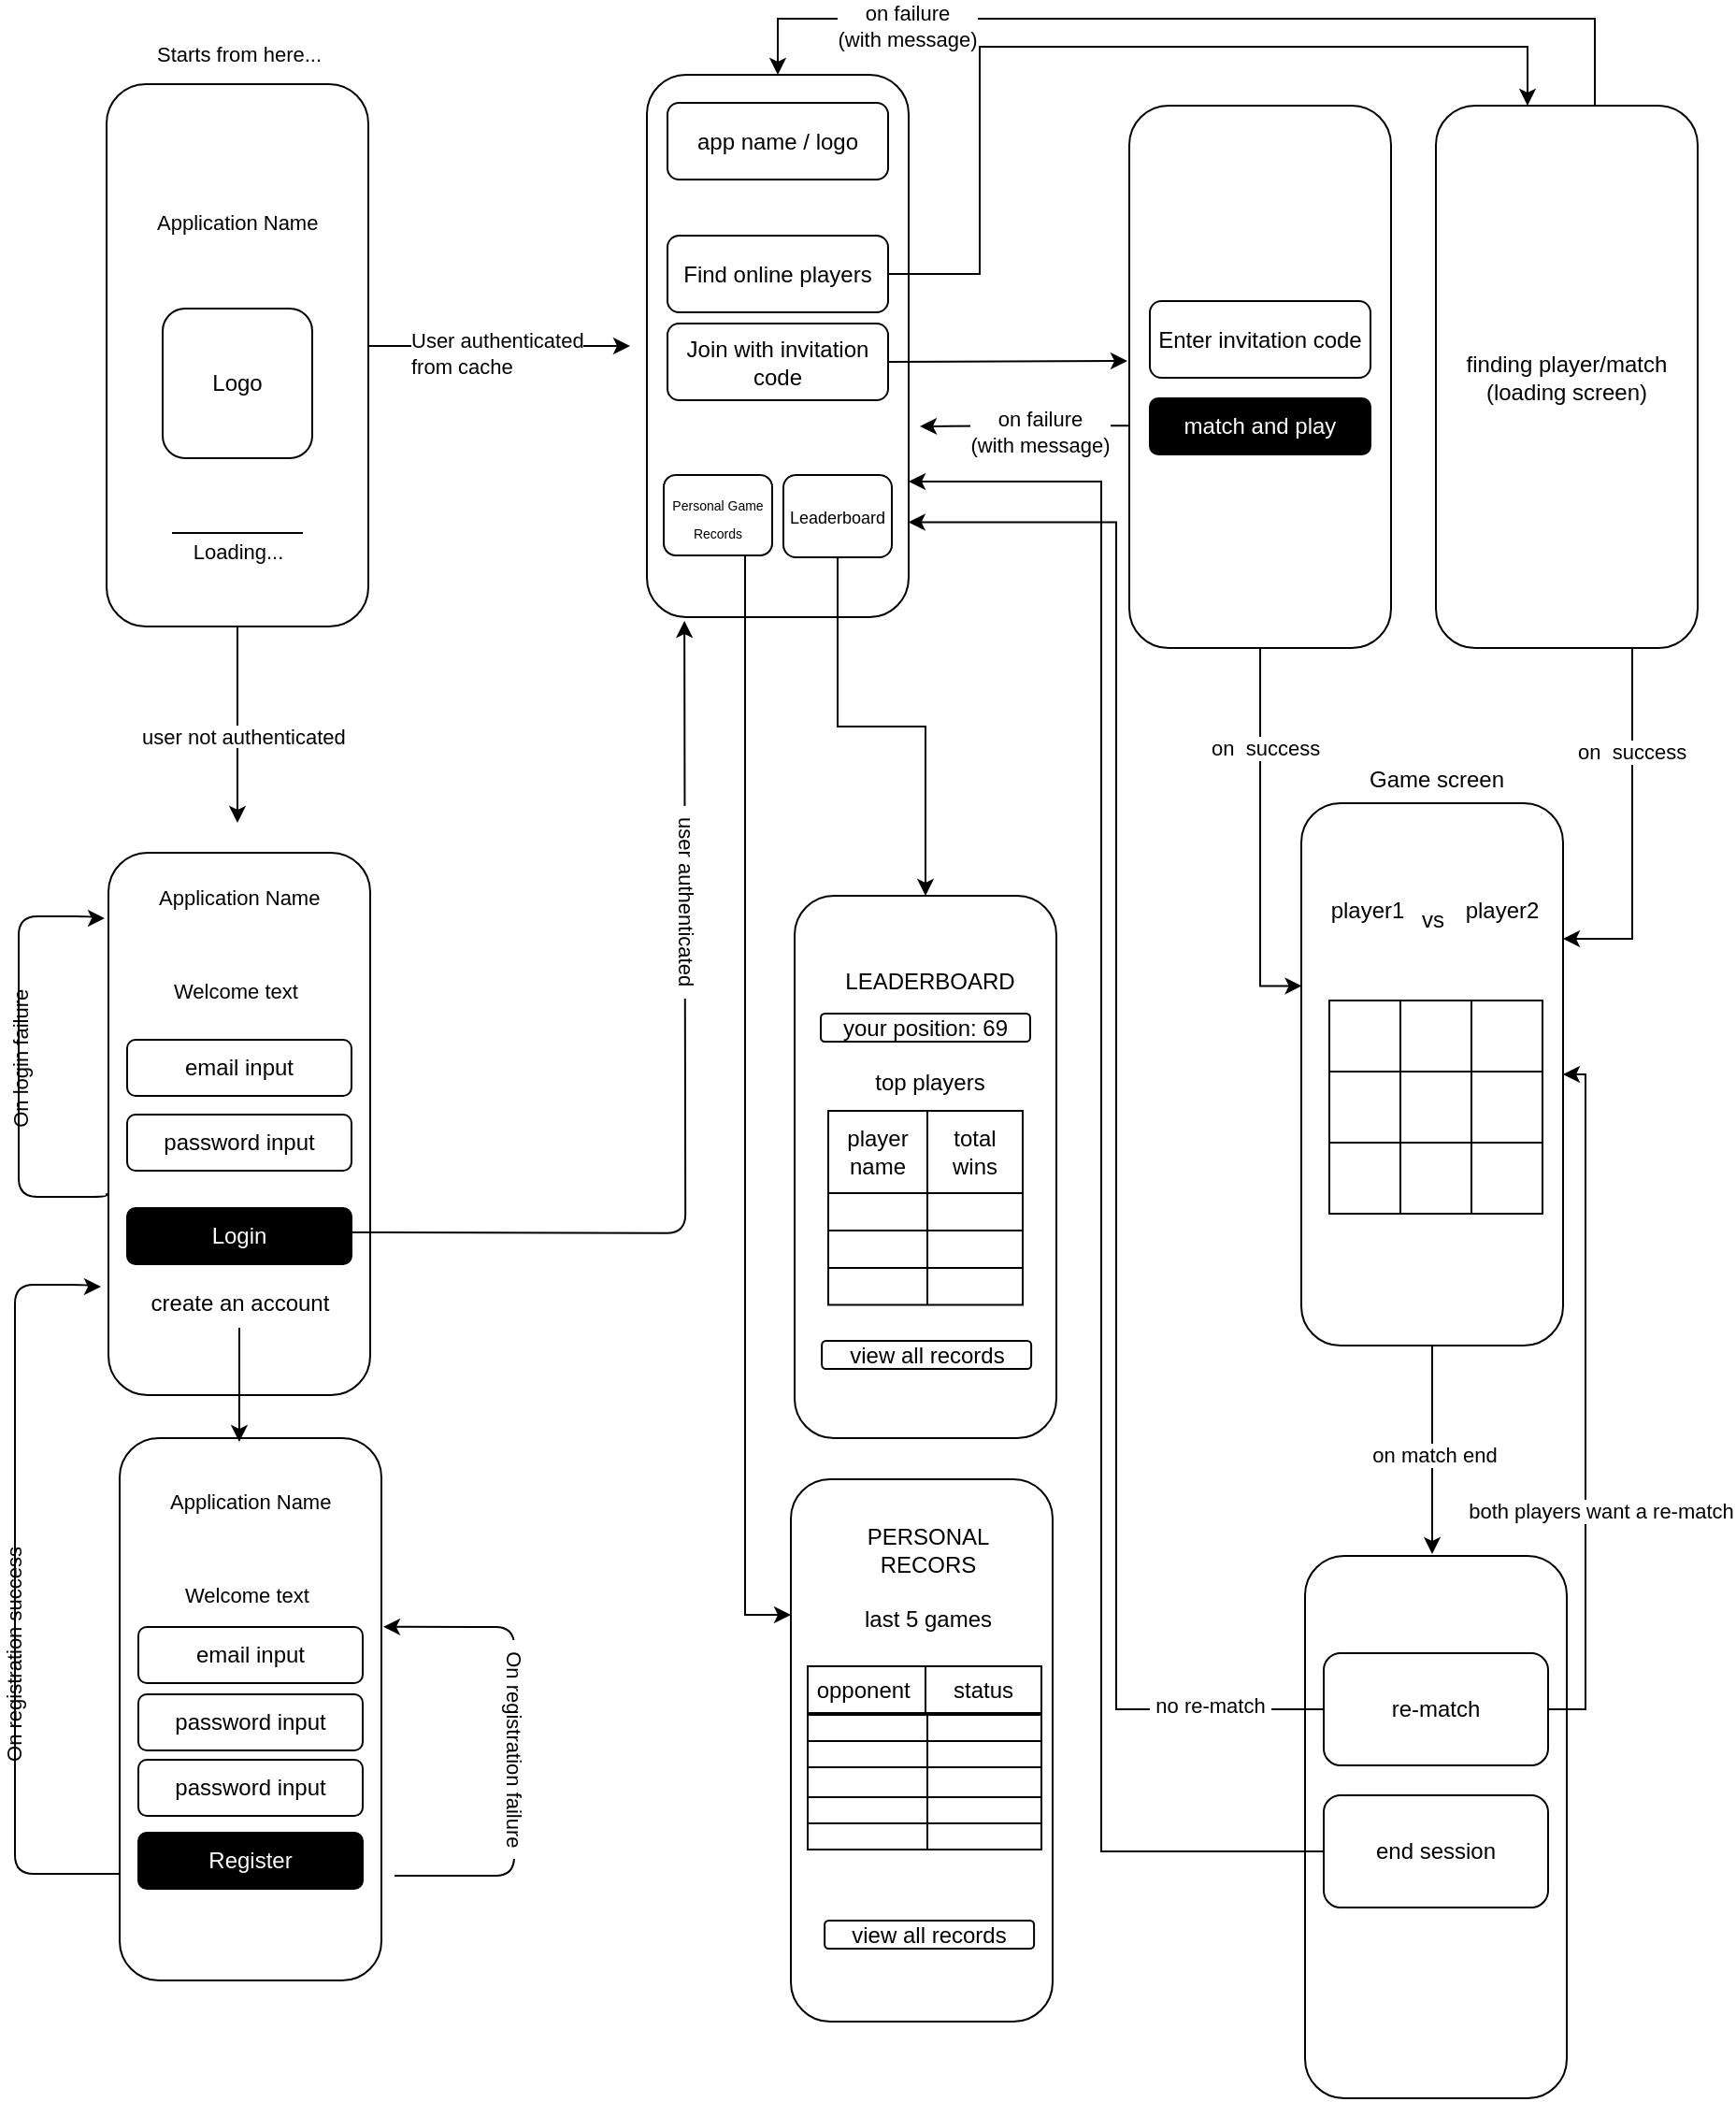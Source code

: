 <mxfile version="22.0.8" type="device">
  <diagram name="Page-1" id="LrJPD_r7MfjsPH3hPV7A">
    <mxGraphModel dx="866" dy="501" grid="0" gridSize="10" guides="1" tooltips="1" connect="1" arrows="1" fold="1" page="1" pageScale="1" pageWidth="583" pageHeight="413" math="0" shadow="0">
      <root>
        <mxCell id="0" />
        <mxCell id="1" parent="0" />
        <mxCell id="ESqMJrH-nv29b6uswro8-9" value="" style="endArrow=classic;html=1;rounded=1;exitX=0.5;exitY=1;exitDx=0;exitDy=0;labelBackgroundColor=none;fontColor=default;" edge="1" parent="1" source="ESqMJrH-nv29b6uswro8-1">
          <mxGeometry width="50" height="50" relative="1" as="geometry">
            <mxPoint x="430" y="471" as="sourcePoint" />
            <mxPoint x="140" y="446" as="targetPoint" />
          </mxGeometry>
        </mxCell>
        <mxCell id="ESqMJrH-nv29b6uswro8-12" value="&lt;div style=&quot;text-align: center;&quot;&gt;&lt;span style=&quot;font-size: 11px; background-color: rgb(255, 255, 255);&quot;&gt;user not authenticated&lt;/span&gt;&lt;/div&gt;" style="text;whiteSpace=wrap;html=1;labelBackgroundColor=none;rounded=1;" vertex="1" parent="1">
          <mxGeometry x="87" y="386" width="112" height="32" as="geometry" />
        </mxCell>
        <mxCell id="ESqMJrH-nv29b6uswro8-13" value="" style="rounded=1;whiteSpace=wrap;html=1;labelBackgroundColor=none;" vertex="1" parent="1">
          <mxGeometry x="359" y="46" width="140" height="290" as="geometry" />
        </mxCell>
        <mxCell id="ESqMJrH-nv29b6uswro8-14" value="&lt;span style=&quot;color: rgb(0, 0, 0); font-family: Helvetica; font-size: 11px; font-style: normal; font-variant-ligatures: normal; font-variant-caps: normal; font-weight: 400; letter-spacing: normal; orphans: 2; text-align: center; text-indent: 0px; text-transform: none; widows: 2; word-spacing: 0px; -webkit-text-stroke-width: 0px; background-color: rgb(255, 255, 255); text-decoration-thickness: initial; text-decoration-style: initial; text-decoration-color: initial; float: none; display: inline !important;&quot;&gt;Starts from here...&lt;/span&gt;" style="text;whiteSpace=wrap;html=1;labelBackgroundColor=none;rounded=1;" vertex="1" parent="1">
          <mxGeometry x="95" y="21" width="115" height="40" as="geometry" />
        </mxCell>
        <mxCell id="ESqMJrH-nv29b6uswro8-15" value="" style="group;labelBackgroundColor=none;rounded=1;" vertex="1" connectable="0" parent="1">
          <mxGeometry x="70" y="51" width="140" height="290" as="geometry" />
        </mxCell>
        <mxCell id="ESqMJrH-nv29b6uswro8-1" value="" style="rounded=1;whiteSpace=wrap;html=1;labelBackgroundColor=none;" vertex="1" parent="ESqMJrH-nv29b6uswro8-15">
          <mxGeometry width="140" height="290" as="geometry" />
        </mxCell>
        <mxCell id="ESqMJrH-nv29b6uswro8-4" value="Logo" style="whiteSpace=wrap;html=1;aspect=fixed;labelBackgroundColor=none;rounded=1;" vertex="1" parent="ESqMJrH-nv29b6uswro8-15">
          <mxGeometry x="30" y="120" width="80" height="80" as="geometry" />
        </mxCell>
        <mxCell id="ESqMJrH-nv29b6uswro8-5" value="" style="endArrow=none;html=1;rounded=1;labelBackgroundColor=none;fontColor=default;" edge="1" parent="ESqMJrH-nv29b6uswro8-15">
          <mxGeometry width="50" height="50" relative="1" as="geometry">
            <mxPoint x="35" y="240" as="sourcePoint" />
            <mxPoint x="105" y="240" as="targetPoint" />
          </mxGeometry>
        </mxCell>
        <mxCell id="ESqMJrH-nv29b6uswro8-7" value="Loading..." style="edgeLabel;html=1;align=center;verticalAlign=middle;resizable=0;points=[];labelBackgroundColor=none;rounded=1;" vertex="1" connectable="0" parent="ESqMJrH-nv29b6uswro8-5">
          <mxGeometry x="0.6" y="-4" relative="1" as="geometry">
            <mxPoint x="-21" y="6" as="offset" />
          </mxGeometry>
        </mxCell>
        <mxCell id="ESqMJrH-nv29b6uswro8-8" value="&lt;span style=&quot;color: rgb(0, 0, 0); font-family: Helvetica; font-size: 11px; font-style: normal; font-variant-ligatures: normal; font-variant-caps: normal; font-weight: 400; letter-spacing: normal; orphans: 2; text-align: center; text-indent: 0px; text-transform: none; widows: 2; word-spacing: 0px; -webkit-text-stroke-width: 0px; background-color: rgb(255, 255, 255); text-decoration-thickness: initial; text-decoration-style: initial; text-decoration-color: initial; float: none; display: inline !important;&quot;&gt;Application Name&lt;/span&gt;" style="text;whiteSpace=wrap;html=1;labelBackgroundColor=none;rounded=1;" vertex="1" parent="ESqMJrH-nv29b6uswro8-15">
          <mxGeometry x="25" y="60" width="90" height="40" as="geometry" />
        </mxCell>
        <mxCell id="ESqMJrH-nv29b6uswro8-18" value="" style="endArrow=classic;html=1;rounded=1;exitX=0.5;exitY=1;exitDx=0;exitDy=0;labelBackgroundColor=none;fontColor=default;" edge="1" parent="1">
          <mxGeometry width="50" height="50" relative="1" as="geometry">
            <mxPoint x="210" y="191" as="sourcePoint" />
            <mxPoint x="350" y="191" as="targetPoint" />
          </mxGeometry>
        </mxCell>
        <mxCell id="ESqMJrH-nv29b6uswro8-28" value="" style="group;labelBackgroundColor=none;rounded=1;" vertex="1" connectable="0" parent="1">
          <mxGeometry x="71" y="462" width="140" height="290" as="geometry" />
        </mxCell>
        <mxCell id="ESqMJrH-nv29b6uswro8-10" value="" style="rounded=1;whiteSpace=wrap;html=1;labelBackgroundColor=none;" vertex="1" parent="ESqMJrH-nv29b6uswro8-28">
          <mxGeometry width="140" height="290" as="geometry" />
        </mxCell>
        <mxCell id="ESqMJrH-nv29b6uswro8-22" value="&lt;span style=&quot;color: rgb(0, 0, 0); font-family: Helvetica; font-size: 11px; font-style: normal; font-variant-ligatures: normal; font-variant-caps: normal; font-weight: 400; letter-spacing: normal; orphans: 2; text-align: center; text-indent: 0px; text-transform: none; widows: 2; word-spacing: 0px; -webkit-text-stroke-width: 0px; background-color: rgb(255, 255, 255); text-decoration-thickness: initial; text-decoration-style: initial; text-decoration-color: initial; float: none; display: inline !important;&quot;&gt;Application Name&lt;/span&gt;" style="text;whiteSpace=wrap;html=1;labelBackgroundColor=none;rounded=1;" vertex="1" parent="ESqMJrH-nv29b6uswro8-28">
          <mxGeometry x="25" y="10" width="90" height="40" as="geometry" />
        </mxCell>
        <mxCell id="ESqMJrH-nv29b6uswro8-23" value="&lt;span style=&quot;color: rgb(0, 0, 0); font-family: Helvetica; font-size: 11px; font-style: normal; font-variant-ligatures: normal; font-variant-caps: normal; font-weight: 400; letter-spacing: normal; orphans: 2; text-align: center; text-indent: 0px; text-transform: none; widows: 2; word-spacing: 0px; -webkit-text-stroke-width: 0px; background-color: rgb(255, 255, 255); text-decoration-thickness: initial; text-decoration-style: initial; text-decoration-color: initial; float: none; display: inline !important;&quot;&gt;Welcome text&lt;/span&gt;" style="text;whiteSpace=wrap;html=1;labelBackgroundColor=none;rounded=1;" vertex="1" parent="ESqMJrH-nv29b6uswro8-28">
          <mxGeometry x="32.5" y="60" width="75" height="40" as="geometry" />
        </mxCell>
        <mxCell id="ESqMJrH-nv29b6uswro8-24" value="email input" style="rounded=1;whiteSpace=wrap;html=1;labelBackgroundColor=none;" vertex="1" parent="ESqMJrH-nv29b6uswro8-28">
          <mxGeometry x="10" y="100" width="120" height="30" as="geometry" />
        </mxCell>
        <mxCell id="ESqMJrH-nv29b6uswro8-25" value="password input" style="rounded=1;whiteSpace=wrap;html=1;labelBackgroundColor=none;" vertex="1" parent="ESqMJrH-nv29b6uswro8-28">
          <mxGeometry x="10" y="140" width="120" height="30" as="geometry" />
        </mxCell>
        <mxCell id="ESqMJrH-nv29b6uswro8-26" value="&lt;font color=&quot;#ffffff&quot;&gt;Login&lt;/font&gt;" style="rounded=1;whiteSpace=wrap;html=1;labelBackgroundColor=none;fillColor=#000000;" vertex="1" parent="ESqMJrH-nv29b6uswro8-28">
          <mxGeometry x="10" y="190" width="120" height="30" as="geometry" />
        </mxCell>
        <mxCell id="ESqMJrH-nv29b6uswro8-43" value="create an account" style="text;html=1;align=center;verticalAlign=middle;resizable=0;points=[];autosize=1;strokeColor=none;fillColor=none;labelBackgroundColor=none;rounded=1;" vertex="1" parent="ESqMJrH-nv29b6uswro8-28">
          <mxGeometry x="13.5" y="228" width="113" height="26" as="geometry" />
        </mxCell>
        <mxCell id="ESqMJrH-nv29b6uswro8-30" value="" style="rounded=1;whiteSpace=wrap;html=1;labelBackgroundColor=none;" vertex="1" parent="1">
          <mxGeometry x="77" y="775" width="140" height="290" as="geometry" />
        </mxCell>
        <mxCell id="ESqMJrH-nv29b6uswro8-36" value="" style="group;labelBackgroundColor=none;rounded=1;" vertex="1" connectable="0" parent="1">
          <mxGeometry x="87" y="795" width="120" height="210" as="geometry" />
        </mxCell>
        <mxCell id="ESqMJrH-nv29b6uswro8-31" value="&lt;span style=&quot;color: rgb(0, 0, 0); font-family: Helvetica; font-size: 11px; font-style: normal; font-variant-ligatures: normal; font-variant-caps: normal; font-weight: 400; letter-spacing: normal; orphans: 2; text-align: center; text-indent: 0px; text-transform: none; widows: 2; word-spacing: 0px; -webkit-text-stroke-width: 0px; background-color: rgb(255, 255, 255); text-decoration-thickness: initial; text-decoration-style: initial; text-decoration-color: initial; float: none; display: inline !important;&quot;&gt;Application Name&lt;/span&gt;" style="text;whiteSpace=wrap;html=1;labelBackgroundColor=none;rounded=1;" vertex="1" parent="ESqMJrH-nv29b6uswro8-36">
          <mxGeometry x="15" width="90" height="40" as="geometry" />
        </mxCell>
        <mxCell id="ESqMJrH-nv29b6uswro8-32" value="&lt;span style=&quot;color: rgb(0, 0, 0); font-family: Helvetica; font-size: 11px; font-style: normal; font-variant-ligatures: normal; font-variant-caps: normal; font-weight: 400; letter-spacing: normal; orphans: 2; text-align: center; text-indent: 0px; text-transform: none; widows: 2; word-spacing: 0px; -webkit-text-stroke-width: 0px; background-color: rgb(255, 255, 255); text-decoration-thickness: initial; text-decoration-style: initial; text-decoration-color: initial; float: none; display: inline !important;&quot;&gt;Welcome text&lt;/span&gt;" style="text;whiteSpace=wrap;html=1;labelBackgroundColor=none;rounded=1;" vertex="1" parent="ESqMJrH-nv29b6uswro8-36">
          <mxGeometry x="22.5" y="50" width="75" height="40" as="geometry" />
        </mxCell>
        <mxCell id="ESqMJrH-nv29b6uswro8-33" value="email input" style="rounded=1;whiteSpace=wrap;html=1;labelBackgroundColor=none;" vertex="1" parent="ESqMJrH-nv29b6uswro8-36">
          <mxGeometry y="81" width="120" height="30" as="geometry" />
        </mxCell>
        <mxCell id="ESqMJrH-nv29b6uswro8-34" value="password input" style="rounded=1;whiteSpace=wrap;html=1;labelBackgroundColor=none;" vertex="1" parent="ESqMJrH-nv29b6uswro8-36">
          <mxGeometry y="117" width="120" height="30" as="geometry" />
        </mxCell>
        <mxCell id="ESqMJrH-nv29b6uswro8-42" value="password input" style="rounded=1;whiteSpace=wrap;html=1;labelBackgroundColor=none;" vertex="1" parent="ESqMJrH-nv29b6uswro8-36">
          <mxGeometry y="152" width="120" height="30" as="geometry" />
        </mxCell>
        <mxCell id="ESqMJrH-nv29b6uswro8-35" value="&lt;font color=&quot;#ffffff&quot;&gt;Register&lt;/font&gt;" style="rounded=1;whiteSpace=wrap;html=1;labelBackgroundColor=none;fillColor=#000000;" vertex="1" parent="1">
          <mxGeometry x="87" y="986" width="120" height="30" as="geometry" />
        </mxCell>
        <mxCell id="ESqMJrH-nv29b6uswro8-21" style="edgeStyle=orthogonalEdgeStyle;rounded=1;orthogonalLoop=1;jettySize=auto;html=1;entryX=0.5;entryY=1;entryDx=0;entryDy=0;exitX=1.021;exitY=0.71;exitDx=0;exitDy=0;exitPerimeter=0;labelBackgroundColor=none;fontColor=default;" edge="1" parent="1">
          <mxGeometry relative="1" as="geometry">
            <mxPoint x="379.06" y="338" as="targetPoint" />
            <mxPoint x="164.0" y="664.9" as="sourcePoint" />
          </mxGeometry>
        </mxCell>
        <mxCell id="ESqMJrH-nv29b6uswro8-45" value="" style="endArrow=classic;html=1;rounded=1;entryX=0.457;entryY=0.007;entryDx=0;entryDy=0;entryPerimeter=0;labelBackgroundColor=none;fontColor=default;" edge="1" parent="1" source="ESqMJrH-nv29b6uswro8-43" target="ESqMJrH-nv29b6uswro8-30">
          <mxGeometry width="50" height="50" relative="1" as="geometry">
            <mxPoint x="309" y="845" as="sourcePoint" />
            <mxPoint x="359" y="795" as="targetPoint" />
          </mxGeometry>
        </mxCell>
        <mxCell id="ESqMJrH-nv29b6uswro8-48" value="&lt;div style=&quot;text-align: center;&quot;&gt;&lt;span style=&quot;font-size: 11px; background-color: rgb(255, 255, 255);&quot;&gt;&amp;nbsp; user authenticated&amp;nbsp;&amp;nbsp;&lt;/span&gt;&lt;/div&gt;" style="text;whiteSpace=wrap;html=1;direction=west;rotation=90;labelBackgroundColor=none;rounded=1;" vertex="1" parent="1">
          <mxGeometry x="302.06" y="490" width="147" height="37" as="geometry" />
        </mxCell>
        <mxCell id="ESqMJrH-nv29b6uswro8-54" style="edgeStyle=orthogonalEdgeStyle;rounded=1;orthogonalLoop=1;jettySize=auto;html=1;exitX=0;exitY=0.25;exitDx=0;exitDy=0;labelBackgroundColor=none;fontColor=default;" edge="1" parent="1">
          <mxGeometry relative="1" as="geometry">
            <mxPoint x="67" y="694" as="targetPoint" />
            <mxPoint x="77" y="1008" as="sourcePoint" />
            <Array as="points">
              <mxPoint x="21" y="1008" />
              <mxPoint x="21" y="693" />
              <mxPoint x="61" y="693" />
              <mxPoint x="61" y="694" />
            </Array>
          </mxGeometry>
        </mxCell>
        <mxCell id="ESqMJrH-nv29b6uswro8-56" value="&amp;nbsp; On registration success&amp;nbsp;&amp;nbsp;" style="edgeLabel;html=1;align=center;verticalAlign=middle;resizable=0;points=[];rotation=270;labelBackgroundColor=none;rounded=1;" vertex="1" connectable="0" parent="ESqMJrH-nv29b6uswro8-54">
          <mxGeometry x="-0.843" y="3" relative="1" as="geometry">
            <mxPoint x="-24" y="-120" as="offset" />
          </mxGeometry>
        </mxCell>
        <mxCell id="ESqMJrH-nv29b6uswro8-61" value="" style="endArrow=classic;html=1;rounded=1;entryX=1.007;entryY=0.348;entryDx=0;entryDy=0;entryPerimeter=0;labelBackgroundColor=none;fontColor=default;" edge="1" parent="1" target="ESqMJrH-nv29b6uswro8-30">
          <mxGeometry width="50" height="50" relative="1" as="geometry">
            <mxPoint x="224" y="1009" as="sourcePoint" />
            <mxPoint x="235" y="873" as="targetPoint" />
            <Array as="points">
              <mxPoint x="288" y="1009" />
              <mxPoint x="288" y="876" />
            </Array>
          </mxGeometry>
        </mxCell>
        <mxCell id="ESqMJrH-nv29b6uswro8-62" value="&lt;span style=&quot;color: rgb(0, 0, 0); font-family: Helvetica; font-size: 11px; font-style: normal; font-variant-ligatures: normal; font-variant-caps: normal; font-weight: 400; letter-spacing: normal; orphans: 2; text-align: center; text-indent: 0px; text-transform: none; widows: 2; word-spacing: 0px; -webkit-text-stroke-width: 0px; background-color: rgb(255, 255, 255); text-decoration-thickness: initial; text-decoration-style: initial; text-decoration-color: initial; float: none; display: inline !important;&quot;&gt;&amp;nbsp; On registration failure&amp;nbsp;&amp;nbsp;&lt;/span&gt;" style="text;whiteSpace=wrap;html=1;rotation=90;labelBackgroundColor=none;rounded=1;" vertex="1" parent="1">
          <mxGeometry x="209.003" y="938.004" width="150" height="36" as="geometry" />
        </mxCell>
        <mxCell id="ESqMJrH-nv29b6uswro8-75" style="edgeStyle=orthogonalEdgeStyle;rounded=1;orthogonalLoop=1;jettySize=auto;html=1;exitX=-0.007;exitY=0.628;exitDx=0;exitDy=0;exitPerimeter=0;labelBackgroundColor=none;fontColor=default;" edge="1" parent="1" source="ESqMJrH-nv29b6uswro8-10">
          <mxGeometry relative="1" as="geometry">
            <mxPoint x="69" y="497" as="targetPoint" />
            <mxPoint x="79" y="811" as="sourcePoint" />
            <Array as="points">
              <mxPoint x="70" y="646" />
              <mxPoint x="23" y="646" />
              <mxPoint x="23" y="496" />
              <mxPoint x="63" y="496" />
            </Array>
          </mxGeometry>
        </mxCell>
        <mxCell id="ESqMJrH-nv29b6uswro8-76" value="&amp;nbsp; On login failure&amp;nbsp;&amp;nbsp;" style="edgeLabel;html=1;align=center;verticalAlign=middle;resizable=0;points=[];rotation=270;labelBackgroundColor=none;rounded=1;" vertex="1" connectable="0" parent="ESqMJrH-nv29b6uswro8-75">
          <mxGeometry x="-0.843" y="3" relative="1" as="geometry">
            <mxPoint x="-29" y="-76" as="offset" />
          </mxGeometry>
        </mxCell>
        <mxCell id="ESqMJrH-nv29b6uswro8-78" value="app name / logo" style="rounded=1;whiteSpace=wrap;html=1;labelBackgroundColor=none;" vertex="1" parent="1">
          <mxGeometry x="370" y="61" width="118" height="41" as="geometry" />
        </mxCell>
        <mxCell id="ESqMJrH-nv29b6uswro8-17" value="&lt;span style=&quot;color: rgb(0, 0, 0); font-family: Helvetica; font-size: 11px; font-style: normal; font-variant-ligatures: normal; font-variant-caps: normal; font-weight: 400; letter-spacing: normal; orphans: 2; text-align: center; text-indent: 0px; text-transform: none; widows: 2; word-spacing: 0px; -webkit-text-stroke-width: 0px; background-color: rgb(255, 255, 255); text-decoration-thickness: initial; text-decoration-style: initial; text-decoration-color: initial; float: none; display: inline !important;&quot;&gt;User authenticated from cache&lt;/span&gt;" style="text;whiteSpace=wrap;html=1;labelBackgroundColor=none;rounded=1;" vertex="1" parent="1">
          <mxGeometry x="231" y="174" width="115" height="40" as="geometry" />
        </mxCell>
        <mxCell id="ESqMJrH-nv29b6uswro8-103" style="edgeStyle=orthogonalEdgeStyle;rounded=0;orthogonalLoop=1;jettySize=auto;html=1;exitX=1;exitY=0.5;exitDx=0;exitDy=0;" edge="1" parent="1" source="ESqMJrH-nv29b6uswro8-86" target="ESqMJrH-nv29b6uswro8-93">
          <mxGeometry relative="1" as="geometry">
            <mxPoint x="829" y="31" as="targetPoint" />
            <Array as="points">
              <mxPoint x="537" y="152" />
              <mxPoint x="537" y="31" />
              <mxPoint x="830" y="31" />
            </Array>
          </mxGeometry>
        </mxCell>
        <mxCell id="ESqMJrH-nv29b6uswro8-86" value="Find online players" style="rounded=1;whiteSpace=wrap;html=1;labelBackgroundColor=none;" vertex="1" parent="1">
          <mxGeometry x="370" y="132" width="118" height="41" as="geometry" />
        </mxCell>
        <mxCell id="ESqMJrH-nv29b6uswro8-101" style="edgeStyle=orthogonalEdgeStyle;rounded=0;orthogonalLoop=1;jettySize=auto;html=1;exitX=1;exitY=0.5;exitDx=0;exitDy=0;" edge="1" parent="1" source="ESqMJrH-nv29b6uswro8-87">
          <mxGeometry relative="1" as="geometry">
            <mxPoint x="616" y="199" as="targetPoint" />
          </mxGeometry>
        </mxCell>
        <mxCell id="ESqMJrH-nv29b6uswro8-87" value="Join with invitation code" style="rounded=1;whiteSpace=wrap;html=1;labelBackgroundColor=none;" vertex="1" parent="1">
          <mxGeometry x="370" y="179" width="118" height="41" as="geometry" />
        </mxCell>
        <mxCell id="ESqMJrH-nv29b6uswro8-142" style="edgeStyle=orthogonalEdgeStyle;rounded=0;orthogonalLoop=1;jettySize=auto;html=1;exitX=0.75;exitY=1;exitDx=0;exitDy=0;entryX=0;entryY=0.25;entryDx=0;entryDy=0;" edge="1" parent="1" source="ESqMJrH-nv29b6uswro8-88" target="ESqMJrH-nv29b6uswro8-141">
          <mxGeometry relative="1" as="geometry" />
        </mxCell>
        <mxCell id="ESqMJrH-nv29b6uswro8-88" value="&lt;font style=&quot;font-size: 7px;&quot;&gt;Personal Game Records&lt;/font&gt;" style="rounded=1;whiteSpace=wrap;html=1;labelBackgroundColor=none;" vertex="1" parent="1">
          <mxGeometry x="368" y="260" width="58" height="43" as="geometry" />
        </mxCell>
        <mxCell id="ESqMJrH-nv29b6uswro8-163" style="edgeStyle=orthogonalEdgeStyle;rounded=0;orthogonalLoop=1;jettySize=auto;html=1;exitX=0.5;exitY=1;exitDx=0;exitDy=0;" edge="1" parent="1" source="ESqMJrH-nv29b6uswro8-89" target="ESqMJrH-nv29b6uswro8-161">
          <mxGeometry relative="1" as="geometry" />
        </mxCell>
        <mxCell id="ESqMJrH-nv29b6uswro8-89" value="&lt;font style=&quot;font-size: 9px;&quot;&gt;Leaderboard&lt;/font&gt;" style="rounded=1;whiteSpace=wrap;html=1;labelBackgroundColor=none;" vertex="1" parent="1">
          <mxGeometry x="432" y="260" width="58" height="44" as="geometry" />
        </mxCell>
        <mxCell id="ESqMJrH-nv29b6uswro8-90" value="" style="rounded=1;whiteSpace=wrap;html=1;labelBackgroundColor=none;" vertex="1" parent="1">
          <mxGeometry x="709" y="435.5" width="140" height="290" as="geometry" />
        </mxCell>
        <mxCell id="ESqMJrH-nv29b6uswro8-92" value="Game screen" style="text;html=1;align=center;verticalAlign=middle;resizable=0;points=[];autosize=1;strokeColor=none;fillColor=none;labelBackgroundColor=none;rounded=1;" vertex="1" parent="1">
          <mxGeometry x="736" y="409.5" width="90" height="26" as="geometry" />
        </mxCell>
        <mxCell id="ESqMJrH-nv29b6uswro8-120" style="edgeStyle=orthogonalEdgeStyle;rounded=0;orthogonalLoop=1;jettySize=auto;html=1;exitX=0.75;exitY=0;exitDx=0;exitDy=0;entryX=0.5;entryY=0;entryDx=0;entryDy=0;" edge="1" parent="1" source="ESqMJrH-nv29b6uswro8-93" target="ESqMJrH-nv29b6uswro8-13">
          <mxGeometry relative="1" as="geometry">
            <Array as="points">
              <mxPoint x="866" y="16" />
              <mxPoint x="429" y="16" />
            </Array>
          </mxGeometry>
        </mxCell>
        <mxCell id="ESqMJrH-nv29b6uswro8-124" style="edgeStyle=orthogonalEdgeStyle;rounded=0;orthogonalLoop=1;jettySize=auto;html=1;exitX=0.75;exitY=1;exitDx=0;exitDy=0;entryX=1;entryY=0.25;entryDx=0;entryDy=0;" edge="1" parent="1" source="ESqMJrH-nv29b6uswro8-93" target="ESqMJrH-nv29b6uswro8-90">
          <mxGeometry relative="1" as="geometry" />
        </mxCell>
        <mxCell id="ESqMJrH-nv29b6uswro8-93" value="finding player/match&lt;br&gt;(loading screen)" style="rounded=1;whiteSpace=wrap;html=1;labelBackgroundColor=none;" vertex="1" parent="1">
          <mxGeometry x="781" y="62.5" width="140" height="290" as="geometry" />
        </mxCell>
        <mxCell id="ESqMJrH-nv29b6uswro8-112" style="edgeStyle=orthogonalEdgeStyle;rounded=0;orthogonalLoop=1;jettySize=auto;html=1;exitX=0.5;exitY=1;exitDx=0;exitDy=0;entryX=0.002;entryY=0.337;entryDx=0;entryDy=0;entryPerimeter=0;" edge="1" parent="1" source="ESqMJrH-nv29b6uswro8-99" target="ESqMJrH-nv29b6uswro8-90">
          <mxGeometry relative="1" as="geometry">
            <mxPoint x="687.037" y="527.389" as="targetPoint" />
          </mxGeometry>
        </mxCell>
        <mxCell id="ESqMJrH-nv29b6uswro8-113" value="&amp;nbsp;on&amp;nbsp; success" style="edgeLabel;html=1;align=center;verticalAlign=middle;resizable=0;points=[];" vertex="1" connectable="0" parent="ESqMJrH-nv29b6uswro8-112">
          <mxGeometry x="-0.233" y="4" relative="1" as="geometry">
            <mxPoint x="-3" y="-25" as="offset" />
          </mxGeometry>
        </mxCell>
        <mxCell id="ESqMJrH-nv29b6uswro8-125" value="&amp;nbsp;on&amp;nbsp; success" style="edgeLabel;html=1;align=center;verticalAlign=middle;resizable=0;points=[];" vertex="1" connectable="0" parent="ESqMJrH-nv29b6uswro8-112">
          <mxGeometry x="-0.233" y="4" relative="1" as="geometry">
            <mxPoint x="193" y="-23" as="offset" />
          </mxGeometry>
        </mxCell>
        <mxCell id="ESqMJrH-nv29b6uswro8-99" value="" style="rounded=1;whiteSpace=wrap;html=1;labelBackgroundColor=none;" vertex="1" parent="1">
          <mxGeometry x="617" y="62.5" width="140" height="290" as="geometry" />
        </mxCell>
        <mxCell id="ESqMJrH-nv29b6uswro8-105" value="Enter invitation code" style="rounded=1;whiteSpace=wrap;html=1;labelBackgroundColor=none;" vertex="1" parent="1">
          <mxGeometry x="628" y="167" width="118" height="41" as="geometry" />
        </mxCell>
        <mxCell id="ESqMJrH-nv29b6uswro8-106" value="&lt;font color=&quot;#ffffff&quot;&gt;match and play&lt;/font&gt;" style="rounded=1;whiteSpace=wrap;html=1;labelBackgroundColor=none;fillColor=#000000;" vertex="1" parent="1">
          <mxGeometry x="628" y="219" width="118" height="30" as="geometry" />
        </mxCell>
        <mxCell id="ESqMJrH-nv29b6uswro8-114" style="edgeStyle=orthogonalEdgeStyle;rounded=0;orthogonalLoop=1;jettySize=auto;html=1;exitX=0;exitY=0.59;exitDx=0;exitDy=0;exitPerimeter=0;" edge="1" parent="1" source="ESqMJrH-nv29b6uswro8-99">
          <mxGeometry relative="1" as="geometry">
            <mxPoint x="505" y="234" as="targetPoint" />
            <mxPoint x="594" y="234" as="sourcePoint" />
          </mxGeometry>
        </mxCell>
        <mxCell id="ESqMJrH-nv29b6uswro8-117" value="&amp;nbsp;on failure&amp;nbsp;&lt;br&gt;(with message)" style="edgeLabel;html=1;align=center;verticalAlign=middle;resizable=0;points=[];" vertex="1" connectable="0" parent="ESqMJrH-nv29b6uswro8-114">
          <mxGeometry x="0.039" y="2" relative="1" as="geometry">
            <mxPoint x="9" as="offset" />
          </mxGeometry>
        </mxCell>
        <mxCell id="ESqMJrH-nv29b6uswro8-118" value="&amp;nbsp;on failure&amp;nbsp;&lt;br&gt;(with message)" style="edgeLabel;html=1;align=center;verticalAlign=middle;resizable=0;points=[];" vertex="1" connectable="0" parent="ESqMJrH-nv29b6uswro8-114">
          <mxGeometry x="0.039" y="2" relative="1" as="geometry">
            <mxPoint x="-62" y="-217" as="offset" />
          </mxGeometry>
        </mxCell>
        <mxCell id="ESqMJrH-nv29b6uswro8-126" value="" style="shape=table;startSize=0;container=1;collapsible=0;childLayout=tableLayout;" vertex="1" parent="1">
          <mxGeometry x="724" y="541" width="114" height="114" as="geometry" />
        </mxCell>
        <mxCell id="ESqMJrH-nv29b6uswro8-127" value="" style="shape=tableRow;horizontal=0;startSize=0;swimlaneHead=0;swimlaneBody=0;strokeColor=inherit;top=0;left=0;bottom=0;right=0;collapsible=0;dropTarget=0;fillColor=none;points=[[0,0.5],[1,0.5]];portConstraint=eastwest;" vertex="1" parent="ESqMJrH-nv29b6uswro8-126">
          <mxGeometry width="114" height="38" as="geometry" />
        </mxCell>
        <mxCell id="ESqMJrH-nv29b6uswro8-128" value="" style="shape=partialRectangle;html=1;whiteSpace=wrap;connectable=0;strokeColor=inherit;overflow=hidden;fillColor=none;top=0;left=0;bottom=0;right=0;pointerEvents=1;" vertex="1" parent="ESqMJrH-nv29b6uswro8-127">
          <mxGeometry width="38" height="38" as="geometry">
            <mxRectangle width="38" height="38" as="alternateBounds" />
          </mxGeometry>
        </mxCell>
        <mxCell id="ESqMJrH-nv29b6uswro8-129" value="" style="shape=partialRectangle;html=1;whiteSpace=wrap;connectable=0;strokeColor=inherit;overflow=hidden;fillColor=none;top=0;left=0;bottom=0;right=0;pointerEvents=1;" vertex="1" parent="ESqMJrH-nv29b6uswro8-127">
          <mxGeometry x="38" width="38" height="38" as="geometry">
            <mxRectangle width="38" height="38" as="alternateBounds" />
          </mxGeometry>
        </mxCell>
        <mxCell id="ESqMJrH-nv29b6uswro8-130" value="" style="shape=partialRectangle;html=1;whiteSpace=wrap;connectable=0;strokeColor=inherit;overflow=hidden;fillColor=none;top=0;left=0;bottom=0;right=0;pointerEvents=1;" vertex="1" parent="ESqMJrH-nv29b6uswro8-127">
          <mxGeometry x="76" width="38" height="38" as="geometry">
            <mxRectangle width="38" height="38" as="alternateBounds" />
          </mxGeometry>
        </mxCell>
        <mxCell id="ESqMJrH-nv29b6uswro8-131" value="" style="shape=tableRow;horizontal=0;startSize=0;swimlaneHead=0;swimlaneBody=0;strokeColor=inherit;top=0;left=0;bottom=0;right=0;collapsible=0;dropTarget=0;fillColor=none;points=[[0,0.5],[1,0.5]];portConstraint=eastwest;" vertex="1" parent="ESqMJrH-nv29b6uswro8-126">
          <mxGeometry y="38" width="114" height="38" as="geometry" />
        </mxCell>
        <mxCell id="ESqMJrH-nv29b6uswro8-132" value="" style="shape=partialRectangle;html=1;whiteSpace=wrap;connectable=0;strokeColor=inherit;overflow=hidden;fillColor=none;top=0;left=0;bottom=0;right=0;pointerEvents=1;" vertex="1" parent="ESqMJrH-nv29b6uswro8-131">
          <mxGeometry width="38" height="38" as="geometry">
            <mxRectangle width="38" height="38" as="alternateBounds" />
          </mxGeometry>
        </mxCell>
        <mxCell id="ESqMJrH-nv29b6uswro8-133" value="" style="shape=partialRectangle;html=1;whiteSpace=wrap;connectable=0;strokeColor=inherit;overflow=hidden;fillColor=none;top=0;left=0;bottom=0;right=0;pointerEvents=1;" vertex="1" parent="ESqMJrH-nv29b6uswro8-131">
          <mxGeometry x="38" width="38" height="38" as="geometry">
            <mxRectangle width="38" height="38" as="alternateBounds" />
          </mxGeometry>
        </mxCell>
        <mxCell id="ESqMJrH-nv29b6uswro8-134" value="" style="shape=partialRectangle;html=1;whiteSpace=wrap;connectable=0;strokeColor=inherit;overflow=hidden;fillColor=none;top=0;left=0;bottom=0;right=0;pointerEvents=1;" vertex="1" parent="ESqMJrH-nv29b6uswro8-131">
          <mxGeometry x="76" width="38" height="38" as="geometry">
            <mxRectangle width="38" height="38" as="alternateBounds" />
          </mxGeometry>
        </mxCell>
        <mxCell id="ESqMJrH-nv29b6uswro8-135" value="" style="shape=tableRow;horizontal=0;startSize=0;swimlaneHead=0;swimlaneBody=0;strokeColor=inherit;top=0;left=0;bottom=0;right=0;collapsible=0;dropTarget=0;fillColor=none;points=[[0,0.5],[1,0.5]];portConstraint=eastwest;" vertex="1" parent="ESqMJrH-nv29b6uswro8-126">
          <mxGeometry y="76" width="114" height="38" as="geometry" />
        </mxCell>
        <mxCell id="ESqMJrH-nv29b6uswro8-136" value="" style="shape=partialRectangle;html=1;whiteSpace=wrap;connectable=0;strokeColor=inherit;overflow=hidden;fillColor=none;top=0;left=0;bottom=0;right=0;pointerEvents=1;" vertex="1" parent="ESqMJrH-nv29b6uswro8-135">
          <mxGeometry width="38" height="38" as="geometry">
            <mxRectangle width="38" height="38" as="alternateBounds" />
          </mxGeometry>
        </mxCell>
        <mxCell id="ESqMJrH-nv29b6uswro8-137" value="" style="shape=partialRectangle;html=1;whiteSpace=wrap;connectable=0;strokeColor=inherit;overflow=hidden;fillColor=none;top=0;left=0;bottom=0;right=0;pointerEvents=1;" vertex="1" parent="ESqMJrH-nv29b6uswro8-135">
          <mxGeometry x="38" width="38" height="38" as="geometry">
            <mxRectangle width="38" height="38" as="alternateBounds" />
          </mxGeometry>
        </mxCell>
        <mxCell id="ESqMJrH-nv29b6uswro8-138" value="" style="shape=partialRectangle;html=1;whiteSpace=wrap;connectable=0;strokeColor=inherit;overflow=hidden;fillColor=none;top=0;left=0;bottom=0;right=0;pointerEvents=1;" vertex="1" parent="ESqMJrH-nv29b6uswro8-135">
          <mxGeometry x="76" width="38" height="38" as="geometry">
            <mxRectangle width="38" height="38" as="alternateBounds" />
          </mxGeometry>
        </mxCell>
        <mxCell id="ESqMJrH-nv29b6uswro8-139" value="player1" style="text;html=1;align=center;verticalAlign=middle;resizable=0;points=[];autosize=1;strokeColor=none;fillColor=none;" vertex="1" parent="1">
          <mxGeometry x="715" y="480" width="57" height="26" as="geometry" />
        </mxCell>
        <mxCell id="ESqMJrH-nv29b6uswro8-140" value="player2" style="text;html=1;align=center;verticalAlign=middle;resizable=0;points=[];autosize=1;strokeColor=none;fillColor=none;" vertex="1" parent="1">
          <mxGeometry x="787" y="480" width="57" height="26" as="geometry" />
        </mxCell>
        <mxCell id="ESqMJrH-nv29b6uswro8-141" value="" style="rounded=1;whiteSpace=wrap;html=1;labelBackgroundColor=none;" vertex="1" parent="1">
          <mxGeometry x="436" y="797" width="140" height="290" as="geometry" />
        </mxCell>
        <mxCell id="ESqMJrH-nv29b6uswro8-143" value="last 5 games" style="text;html=1;align=center;verticalAlign=middle;resizable=0;points=[];autosize=1;strokeColor=none;fillColor=none;" vertex="1" parent="1">
          <mxGeometry x="465.56" y="859" width="86" height="26" as="geometry" />
        </mxCell>
        <mxCell id="ESqMJrH-nv29b6uswro8-150" value="" style="shape=table;startSize=0;container=1;collapsible=0;childLayout=tableLayout;" vertex="1" parent="1">
          <mxGeometry x="445" y="897" width="125" height="25" as="geometry" />
        </mxCell>
        <mxCell id="ESqMJrH-nv29b6uswro8-151" value="" style="shape=tableRow;horizontal=0;startSize=0;swimlaneHead=0;swimlaneBody=0;strokeColor=inherit;top=0;left=0;bottom=0;right=0;collapsible=0;dropTarget=0;fillColor=none;points=[[0,0.5],[1,0.5]];portConstraint=eastwest;" vertex="1" parent="ESqMJrH-nv29b6uswro8-150">
          <mxGeometry width="125" height="25" as="geometry" />
        </mxCell>
        <mxCell id="ESqMJrH-nv29b6uswro8-152" value="opponent&lt;span style=&quot;white-space: pre;&quot;&gt;&#x9;&lt;/span&gt;" style="shape=partialRectangle;html=1;whiteSpace=wrap;connectable=0;strokeColor=inherit;overflow=hidden;fillColor=none;top=0;left=0;bottom=0;right=0;pointerEvents=1;align=center;" vertex="1" parent="ESqMJrH-nv29b6uswro8-151">
          <mxGeometry width="63" height="25" as="geometry">
            <mxRectangle width="63" height="25" as="alternateBounds" />
          </mxGeometry>
        </mxCell>
        <mxCell id="ESqMJrH-nv29b6uswro8-153" value="status" style="shape=partialRectangle;html=1;whiteSpace=wrap;connectable=0;strokeColor=inherit;overflow=hidden;fillColor=none;top=0;left=0;bottom=0;right=0;pointerEvents=1;" vertex="1" parent="ESqMJrH-nv29b6uswro8-151">
          <mxGeometry x="63" width="62" height="25" as="geometry">
            <mxRectangle width="62" height="25" as="alternateBounds" />
          </mxGeometry>
        </mxCell>
        <mxCell id="ESqMJrH-nv29b6uswro8-160" value="view all records" style="rounded=1;whiteSpace=wrap;html=1;" vertex="1" parent="1">
          <mxGeometry x="442.56" y="713" width="112" height="15" as="geometry" />
        </mxCell>
        <mxCell id="ESqMJrH-nv29b6uswro8-161" value="" style="rounded=1;whiteSpace=wrap;html=1;labelBackgroundColor=none;" vertex="1" parent="1">
          <mxGeometry x="438" y="485" width="140" height="290" as="geometry" />
        </mxCell>
        <mxCell id="ESqMJrH-nv29b6uswro8-164" value="PERSONAL&lt;br&gt;RECORS" style="text;html=1;align=center;verticalAlign=middle;resizable=0;points=[];autosize=1;strokeColor=none;fillColor=none;" vertex="1" parent="1">
          <mxGeometry x="467" y="814" width="83" height="41" as="geometry" />
        </mxCell>
        <mxCell id="ESqMJrH-nv29b6uswro8-167" value="" style="shape=table;startSize=0;container=1;collapsible=0;childLayout=tableLayout;" vertex="1" parent="1">
          <mxGeometry x="445" y="923" width="125" height="72" as="geometry" />
        </mxCell>
        <mxCell id="ESqMJrH-nv29b6uswro8-168" value="" style="shape=tableRow;horizontal=0;startSize=0;swimlaneHead=0;swimlaneBody=0;strokeColor=inherit;top=0;left=0;bottom=0;right=0;collapsible=0;dropTarget=0;fillColor=none;points=[[0,0.5],[1,0.5]];portConstraint=eastwest;" vertex="1" parent="ESqMJrH-nv29b6uswro8-167">
          <mxGeometry width="125" height="14" as="geometry" />
        </mxCell>
        <mxCell id="ESqMJrH-nv29b6uswro8-169" value="" style="shape=partialRectangle;html=1;whiteSpace=wrap;connectable=0;strokeColor=inherit;overflow=hidden;fillColor=none;top=0;left=0;bottom=0;right=0;pointerEvents=1;" vertex="1" parent="ESqMJrH-nv29b6uswro8-168">
          <mxGeometry width="64" height="14" as="geometry">
            <mxRectangle width="64" height="14" as="alternateBounds" />
          </mxGeometry>
        </mxCell>
        <mxCell id="ESqMJrH-nv29b6uswro8-170" value="" style="shape=partialRectangle;html=1;whiteSpace=wrap;connectable=0;strokeColor=inherit;overflow=hidden;fillColor=none;top=0;left=0;bottom=0;right=0;pointerEvents=1;" vertex="1" parent="ESqMJrH-nv29b6uswro8-168">
          <mxGeometry x="64" width="61" height="14" as="geometry">
            <mxRectangle width="61" height="14" as="alternateBounds" />
          </mxGeometry>
        </mxCell>
        <mxCell id="ESqMJrH-nv29b6uswro8-171" value="" style="shape=tableRow;horizontal=0;startSize=0;swimlaneHead=0;swimlaneBody=0;strokeColor=inherit;top=0;left=0;bottom=0;right=0;collapsible=0;dropTarget=0;fillColor=none;points=[[0,0.5],[1,0.5]];portConstraint=eastwest;" vertex="1" parent="ESqMJrH-nv29b6uswro8-167">
          <mxGeometry y="14" width="125" height="14" as="geometry" />
        </mxCell>
        <mxCell id="ESqMJrH-nv29b6uswro8-172" value="" style="shape=partialRectangle;html=1;whiteSpace=wrap;connectable=0;strokeColor=inherit;overflow=hidden;fillColor=none;top=0;left=0;bottom=0;right=0;pointerEvents=1;" vertex="1" parent="ESqMJrH-nv29b6uswro8-171">
          <mxGeometry width="64" height="14" as="geometry">
            <mxRectangle width="64" height="14" as="alternateBounds" />
          </mxGeometry>
        </mxCell>
        <mxCell id="ESqMJrH-nv29b6uswro8-173" value="" style="shape=partialRectangle;html=1;whiteSpace=wrap;connectable=0;strokeColor=inherit;overflow=hidden;fillColor=none;top=0;left=0;bottom=0;right=0;pointerEvents=1;" vertex="1" parent="ESqMJrH-nv29b6uswro8-171">
          <mxGeometry x="64" width="61" height="14" as="geometry">
            <mxRectangle width="61" height="14" as="alternateBounds" />
          </mxGeometry>
        </mxCell>
        <mxCell id="ESqMJrH-nv29b6uswro8-174" value="" style="shape=tableRow;horizontal=0;startSize=0;swimlaneHead=0;swimlaneBody=0;strokeColor=inherit;top=0;left=0;bottom=0;right=0;collapsible=0;dropTarget=0;fillColor=none;points=[[0,0.5],[1,0.5]];portConstraint=eastwest;" vertex="1" parent="ESqMJrH-nv29b6uswro8-167">
          <mxGeometry y="28" width="125" height="16" as="geometry" />
        </mxCell>
        <mxCell id="ESqMJrH-nv29b6uswro8-175" value="" style="shape=partialRectangle;html=1;whiteSpace=wrap;connectable=0;strokeColor=inherit;overflow=hidden;fillColor=none;top=0;left=0;bottom=0;right=0;pointerEvents=1;" vertex="1" parent="ESqMJrH-nv29b6uswro8-174">
          <mxGeometry width="64" height="16" as="geometry">
            <mxRectangle width="64" height="16" as="alternateBounds" />
          </mxGeometry>
        </mxCell>
        <mxCell id="ESqMJrH-nv29b6uswro8-176" value="" style="shape=partialRectangle;html=1;whiteSpace=wrap;connectable=0;strokeColor=inherit;overflow=hidden;fillColor=none;top=0;left=0;bottom=0;right=0;pointerEvents=1;" vertex="1" parent="ESqMJrH-nv29b6uswro8-174">
          <mxGeometry x="64" width="61" height="16" as="geometry">
            <mxRectangle width="61" height="16" as="alternateBounds" />
          </mxGeometry>
        </mxCell>
        <mxCell id="ESqMJrH-nv29b6uswro8-177" value="" style="shape=tableRow;horizontal=0;startSize=0;swimlaneHead=0;swimlaneBody=0;strokeColor=inherit;top=0;left=0;bottom=0;right=0;collapsible=0;dropTarget=0;fillColor=none;points=[[0,0.5],[1,0.5]];portConstraint=eastwest;" vertex="1" parent="ESqMJrH-nv29b6uswro8-167">
          <mxGeometry y="44" width="125" height="14" as="geometry" />
        </mxCell>
        <mxCell id="ESqMJrH-nv29b6uswro8-178" value="" style="shape=partialRectangle;html=1;whiteSpace=wrap;connectable=0;strokeColor=inherit;overflow=hidden;fillColor=none;top=0;left=0;bottom=0;right=0;pointerEvents=1;" vertex="1" parent="ESqMJrH-nv29b6uswro8-177">
          <mxGeometry width="64" height="14" as="geometry">
            <mxRectangle width="64" height="14" as="alternateBounds" />
          </mxGeometry>
        </mxCell>
        <mxCell id="ESqMJrH-nv29b6uswro8-179" value="" style="shape=partialRectangle;html=1;whiteSpace=wrap;connectable=0;strokeColor=inherit;overflow=hidden;fillColor=none;top=0;left=0;bottom=0;right=0;pointerEvents=1;" vertex="1" parent="ESqMJrH-nv29b6uswro8-177">
          <mxGeometry x="64" width="61" height="14" as="geometry">
            <mxRectangle width="61" height="14" as="alternateBounds" />
          </mxGeometry>
        </mxCell>
        <mxCell id="ESqMJrH-nv29b6uswro8-180" value="" style="shape=tableRow;horizontal=0;startSize=0;swimlaneHead=0;swimlaneBody=0;strokeColor=inherit;top=0;left=0;bottom=0;right=0;collapsible=0;dropTarget=0;fillColor=none;points=[[0,0.5],[1,0.5]];portConstraint=eastwest;" vertex="1" parent="ESqMJrH-nv29b6uswro8-167">
          <mxGeometry y="58" width="125" height="14" as="geometry" />
        </mxCell>
        <mxCell id="ESqMJrH-nv29b6uswro8-181" value="" style="shape=partialRectangle;html=1;whiteSpace=wrap;connectable=0;strokeColor=inherit;overflow=hidden;fillColor=none;top=0;left=0;bottom=0;right=0;pointerEvents=1;" vertex="1" parent="ESqMJrH-nv29b6uswro8-180">
          <mxGeometry width="64" height="14" as="geometry">
            <mxRectangle width="64" height="14" as="alternateBounds" />
          </mxGeometry>
        </mxCell>
        <mxCell id="ESqMJrH-nv29b6uswro8-182" value="" style="shape=partialRectangle;html=1;whiteSpace=wrap;connectable=0;strokeColor=inherit;overflow=hidden;fillColor=none;top=0;left=0;bottom=0;right=0;pointerEvents=1;" vertex="1" parent="ESqMJrH-nv29b6uswro8-180">
          <mxGeometry x="64" width="61" height="14" as="geometry">
            <mxRectangle width="61" height="14" as="alternateBounds" />
          </mxGeometry>
        </mxCell>
        <mxCell id="ESqMJrH-nv29b6uswro8-183" value="LEADERBOARD" style="text;html=1;align=center;verticalAlign=middle;resizable=0;points=[];autosize=1;strokeColor=none;fillColor=none;" vertex="1" parent="1">
          <mxGeometry x="455.56" y="518" width="109" height="26" as="geometry" />
        </mxCell>
        <mxCell id="ESqMJrH-nv29b6uswro8-184" value="vs" style="text;html=1;align=center;verticalAlign=middle;resizable=0;points=[];autosize=1;strokeColor=none;fillColor=none;" vertex="1" parent="1">
          <mxGeometry x="764" y="485" width="30" height="26" as="geometry" />
        </mxCell>
        <mxCell id="ESqMJrH-nv29b6uswro8-185" value="top players" style="text;html=1;align=center;verticalAlign=middle;resizable=0;points=[];autosize=1;strokeColor=none;fillColor=none;" vertex="1" parent="1">
          <mxGeometry x="471.56" y="572" width="77" height="26" as="geometry" />
        </mxCell>
        <mxCell id="ESqMJrH-nv29b6uswro8-186" value="" style="shape=table;startSize=0;container=1;collapsible=0;childLayout=tableLayout;" vertex="1" parent="1">
          <mxGeometry x="456" y="600" width="104" height="103.724" as="geometry" />
        </mxCell>
        <mxCell id="ESqMJrH-nv29b6uswro8-187" value="" style="shape=tableRow;horizontal=0;startSize=0;swimlaneHead=0;swimlaneBody=0;strokeColor=inherit;top=0;left=0;bottom=0;right=0;collapsible=0;dropTarget=0;fillColor=none;points=[[0,0.5],[1,0.5]];portConstraint=eastwest;" vertex="1" parent="ESqMJrH-nv29b6uswro8-186">
          <mxGeometry width="104" height="44" as="geometry" />
        </mxCell>
        <mxCell id="ESqMJrH-nv29b6uswro8-188" value="player&lt;br&gt;name" style="shape=partialRectangle;html=1;whiteSpace=wrap;connectable=0;strokeColor=inherit;overflow=hidden;fillColor=none;top=0;left=0;bottom=0;right=0;pointerEvents=1;" vertex="1" parent="ESqMJrH-nv29b6uswro8-187">
          <mxGeometry width="53" height="44" as="geometry">
            <mxRectangle width="53" height="44" as="alternateBounds" />
          </mxGeometry>
        </mxCell>
        <mxCell id="ESqMJrH-nv29b6uswro8-189" value="total wins" style="shape=partialRectangle;html=1;whiteSpace=wrap;connectable=0;strokeColor=inherit;overflow=hidden;fillColor=none;top=0;left=0;bottom=0;right=0;pointerEvents=1;" vertex="1" parent="ESqMJrH-nv29b6uswro8-187">
          <mxGeometry x="53" width="51" height="44" as="geometry">
            <mxRectangle width="51" height="44" as="alternateBounds" />
          </mxGeometry>
        </mxCell>
        <mxCell id="ESqMJrH-nv29b6uswro8-190" value="" style="shape=tableRow;horizontal=0;startSize=0;swimlaneHead=0;swimlaneBody=0;strokeColor=inherit;top=0;left=0;bottom=0;right=0;collapsible=0;dropTarget=0;fillColor=none;points=[[0,0.5],[1,0.5]];portConstraint=eastwest;" vertex="1" parent="ESqMJrH-nv29b6uswro8-186">
          <mxGeometry y="44" width="104" height="20" as="geometry" />
        </mxCell>
        <mxCell id="ESqMJrH-nv29b6uswro8-191" value="" style="shape=partialRectangle;html=1;whiteSpace=wrap;connectable=0;strokeColor=inherit;overflow=hidden;fillColor=none;top=0;left=0;bottom=0;right=0;pointerEvents=1;" vertex="1" parent="ESqMJrH-nv29b6uswro8-190">
          <mxGeometry width="53" height="20" as="geometry">
            <mxRectangle width="53" height="20" as="alternateBounds" />
          </mxGeometry>
        </mxCell>
        <mxCell id="ESqMJrH-nv29b6uswro8-192" value="" style="shape=partialRectangle;html=1;whiteSpace=wrap;connectable=0;strokeColor=inherit;overflow=hidden;fillColor=none;top=0;left=0;bottom=0;right=0;pointerEvents=1;" vertex="1" parent="ESqMJrH-nv29b6uswro8-190">
          <mxGeometry x="53" width="51" height="20" as="geometry">
            <mxRectangle width="51" height="20" as="alternateBounds" />
          </mxGeometry>
        </mxCell>
        <mxCell id="ESqMJrH-nv29b6uswro8-193" value="" style="shape=tableRow;horizontal=0;startSize=0;swimlaneHead=0;swimlaneBody=0;strokeColor=inherit;top=0;left=0;bottom=0;right=0;collapsible=0;dropTarget=0;fillColor=none;points=[[0,0.5],[1,0.5]];portConstraint=eastwest;" vertex="1" parent="ESqMJrH-nv29b6uswro8-186">
          <mxGeometry y="64" width="104" height="20" as="geometry" />
        </mxCell>
        <mxCell id="ESqMJrH-nv29b6uswro8-194" value="" style="shape=partialRectangle;html=1;whiteSpace=wrap;connectable=0;strokeColor=inherit;overflow=hidden;fillColor=none;top=0;left=0;bottom=0;right=0;pointerEvents=1;" vertex="1" parent="ESqMJrH-nv29b6uswro8-193">
          <mxGeometry width="53" height="20" as="geometry">
            <mxRectangle width="53" height="20" as="alternateBounds" />
          </mxGeometry>
        </mxCell>
        <mxCell id="ESqMJrH-nv29b6uswro8-195" value="" style="shape=partialRectangle;html=1;whiteSpace=wrap;connectable=0;strokeColor=inherit;overflow=hidden;fillColor=none;top=0;left=0;bottom=0;right=0;pointerEvents=1;" vertex="1" parent="ESqMJrH-nv29b6uswro8-193">
          <mxGeometry x="53" width="51" height="20" as="geometry">
            <mxRectangle width="51" height="20" as="alternateBounds" />
          </mxGeometry>
        </mxCell>
        <mxCell id="ESqMJrH-nv29b6uswro8-196" value="" style="shape=tableRow;horizontal=0;startSize=0;swimlaneHead=0;swimlaneBody=0;strokeColor=inherit;top=0;left=0;bottom=0;right=0;collapsible=0;dropTarget=0;fillColor=none;points=[[0,0.5],[1,0.5]];portConstraint=eastwest;" vertex="1" parent="ESqMJrH-nv29b6uswro8-186">
          <mxGeometry y="84" width="104" height="20" as="geometry" />
        </mxCell>
        <mxCell id="ESqMJrH-nv29b6uswro8-197" value="" style="shape=partialRectangle;html=1;whiteSpace=wrap;connectable=0;strokeColor=inherit;overflow=hidden;fillColor=none;top=0;left=0;bottom=0;right=0;pointerEvents=1;" vertex="1" parent="ESqMJrH-nv29b6uswro8-196">
          <mxGeometry width="53" height="20" as="geometry">
            <mxRectangle width="53" height="20" as="alternateBounds" />
          </mxGeometry>
        </mxCell>
        <mxCell id="ESqMJrH-nv29b6uswro8-198" value="" style="shape=partialRectangle;html=1;whiteSpace=wrap;connectable=0;strokeColor=inherit;overflow=hidden;fillColor=none;top=0;left=0;bottom=0;right=0;pointerEvents=1;" vertex="1" parent="ESqMJrH-nv29b6uswro8-196">
          <mxGeometry x="53" width="51" height="20" as="geometry">
            <mxRectangle width="51" height="20" as="alternateBounds" />
          </mxGeometry>
        </mxCell>
        <mxCell id="ESqMJrH-nv29b6uswro8-199" value="view all records" style="rounded=1;whiteSpace=wrap;html=1;" vertex="1" parent="1">
          <mxGeometry x="452.56" y="723" width="112" height="15" as="geometry" />
        </mxCell>
        <mxCell id="ESqMJrH-nv29b6uswro8-200" value="your position: 69" style="rounded=1;whiteSpace=wrap;html=1;" vertex="1" parent="1">
          <mxGeometry x="452" y="548" width="112" height="15" as="geometry" />
        </mxCell>
        <mxCell id="ESqMJrH-nv29b6uswro8-201" value="" style="rounded=1;whiteSpace=wrap;html=1;labelBackgroundColor=none;" vertex="1" parent="1">
          <mxGeometry x="711" y="838" width="140" height="290" as="geometry" />
        </mxCell>
        <mxCell id="ESqMJrH-nv29b6uswro8-202" style="edgeStyle=orthogonalEdgeStyle;rounded=0;orthogonalLoop=1;jettySize=auto;html=1;exitX=0.5;exitY=1;exitDx=0;exitDy=0;" edge="1" parent="1" source="ESqMJrH-nv29b6uswro8-90">
          <mxGeometry relative="1" as="geometry">
            <mxPoint x="779" y="837" as="targetPoint" />
          </mxGeometry>
        </mxCell>
        <mxCell id="ESqMJrH-nv29b6uswro8-204" value="on match end" style="edgeLabel;html=1;align=center;verticalAlign=middle;resizable=0;points=[];" vertex="1" connectable="0" parent="ESqMJrH-nv29b6uswro8-202">
          <mxGeometry x="0.151" y="-1" relative="1" as="geometry">
            <mxPoint x="1" y="-6" as="offset" />
          </mxGeometry>
        </mxCell>
        <mxCell id="ESqMJrH-nv29b6uswro8-207" style="edgeStyle=orthogonalEdgeStyle;rounded=0;orthogonalLoop=1;jettySize=auto;html=1;exitX=1;exitY=0.5;exitDx=0;exitDy=0;entryX=1;entryY=0.5;entryDx=0;entryDy=0;" edge="1" parent="1" source="ESqMJrH-nv29b6uswro8-205" target="ESqMJrH-nv29b6uswro8-90">
          <mxGeometry relative="1" as="geometry" />
        </mxCell>
        <mxCell id="ESqMJrH-nv29b6uswro8-211" value="both players want a re-match" style="edgeLabel;html=1;align=center;verticalAlign=middle;resizable=0;points=[];" vertex="1" connectable="0" parent="ESqMJrH-nv29b6uswro8-207">
          <mxGeometry x="-0.479" y="-2" relative="1" as="geometry">
            <mxPoint x="6" y="-29" as="offset" />
          </mxGeometry>
        </mxCell>
        <mxCell id="ESqMJrH-nv29b6uswro8-205" value="re-match" style="rounded=1;whiteSpace=wrap;html=1;" vertex="1" parent="1">
          <mxGeometry x="721" y="890" width="120" height="60" as="geometry" />
        </mxCell>
        <mxCell id="ESqMJrH-nv29b6uswro8-208" style="edgeStyle=orthogonalEdgeStyle;rounded=0;orthogonalLoop=1;jettySize=auto;html=1;exitX=0;exitY=0.5;exitDx=0;exitDy=0;entryX=1;entryY=0.75;entryDx=0;entryDy=0;" edge="1" parent="1" source="ESqMJrH-nv29b6uswro8-206" target="ESqMJrH-nv29b6uswro8-13">
          <mxGeometry relative="1" as="geometry">
            <Array as="points">
              <mxPoint x="602" y="996" />
              <mxPoint x="602" y="264" />
            </Array>
          </mxGeometry>
        </mxCell>
        <mxCell id="ESqMJrH-nv29b6uswro8-206" value="end session" style="rounded=1;whiteSpace=wrap;html=1;" vertex="1" parent="1">
          <mxGeometry x="721" y="966" width="120" height="60" as="geometry" />
        </mxCell>
        <mxCell id="ESqMJrH-nv29b6uswro8-209" style="edgeStyle=orthogonalEdgeStyle;rounded=0;orthogonalLoop=1;jettySize=auto;html=1;exitX=0;exitY=0.5;exitDx=0;exitDy=0;entryX=0.999;entryY=0.825;entryDx=0;entryDy=0;entryPerimeter=0;" edge="1" parent="1" source="ESqMJrH-nv29b6uswro8-205" target="ESqMJrH-nv29b6uswro8-13">
          <mxGeometry relative="1" as="geometry" />
        </mxCell>
        <mxCell id="ESqMJrH-nv29b6uswro8-212" value="&amp;nbsp;no re-match&amp;nbsp;" style="edgeLabel;html=1;align=center;verticalAlign=middle;resizable=0;points=[];" vertex="1" connectable="0" parent="ESqMJrH-nv29b6uswro8-209">
          <mxGeometry x="-0.84" y="1" relative="1" as="geometry">
            <mxPoint x="7" y="-3" as="offset" />
          </mxGeometry>
        </mxCell>
        <mxCell id="ESqMJrH-nv29b6uswro8-214" value="view all records" style="rounded=1;whiteSpace=wrap;html=1;" vertex="1" parent="1">
          <mxGeometry x="454.06" y="1033" width="112" height="15" as="geometry" />
        </mxCell>
      </root>
    </mxGraphModel>
  </diagram>
</mxfile>
